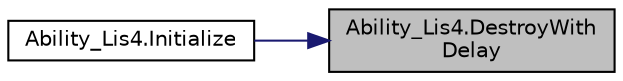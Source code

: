 digraph "Ability_Lis4.DestroyWithDelay"
{
 // INTERACTIVE_SVG=YES
 // LATEX_PDF_SIZE
  bgcolor="transparent";
  edge [fontname="Helvetica",fontsize="10",labelfontname="Helvetica",labelfontsize="10"];
  node [fontname="Helvetica",fontsize="10",shape=record];
  rankdir="RL";
  Node1 [label="Ability_Lis4.DestroyWith\lDelay",height=0.2,width=0.4,color="black", fillcolor="grey75", style="filled", fontcolor="black",tooltip=" "];
  Node1 -> Node2 [dir="back",color="midnightblue",fontsize="10",style="solid",fontname="Helvetica"];
  Node2 [label="Ability_Lis4.Initialize",height=0.2,width=0.4,color="black",URL="$class_ability___lis4.html#a81b6301f39ee1f8a105aaf40bb6ec51e",tooltip=" "];
}
